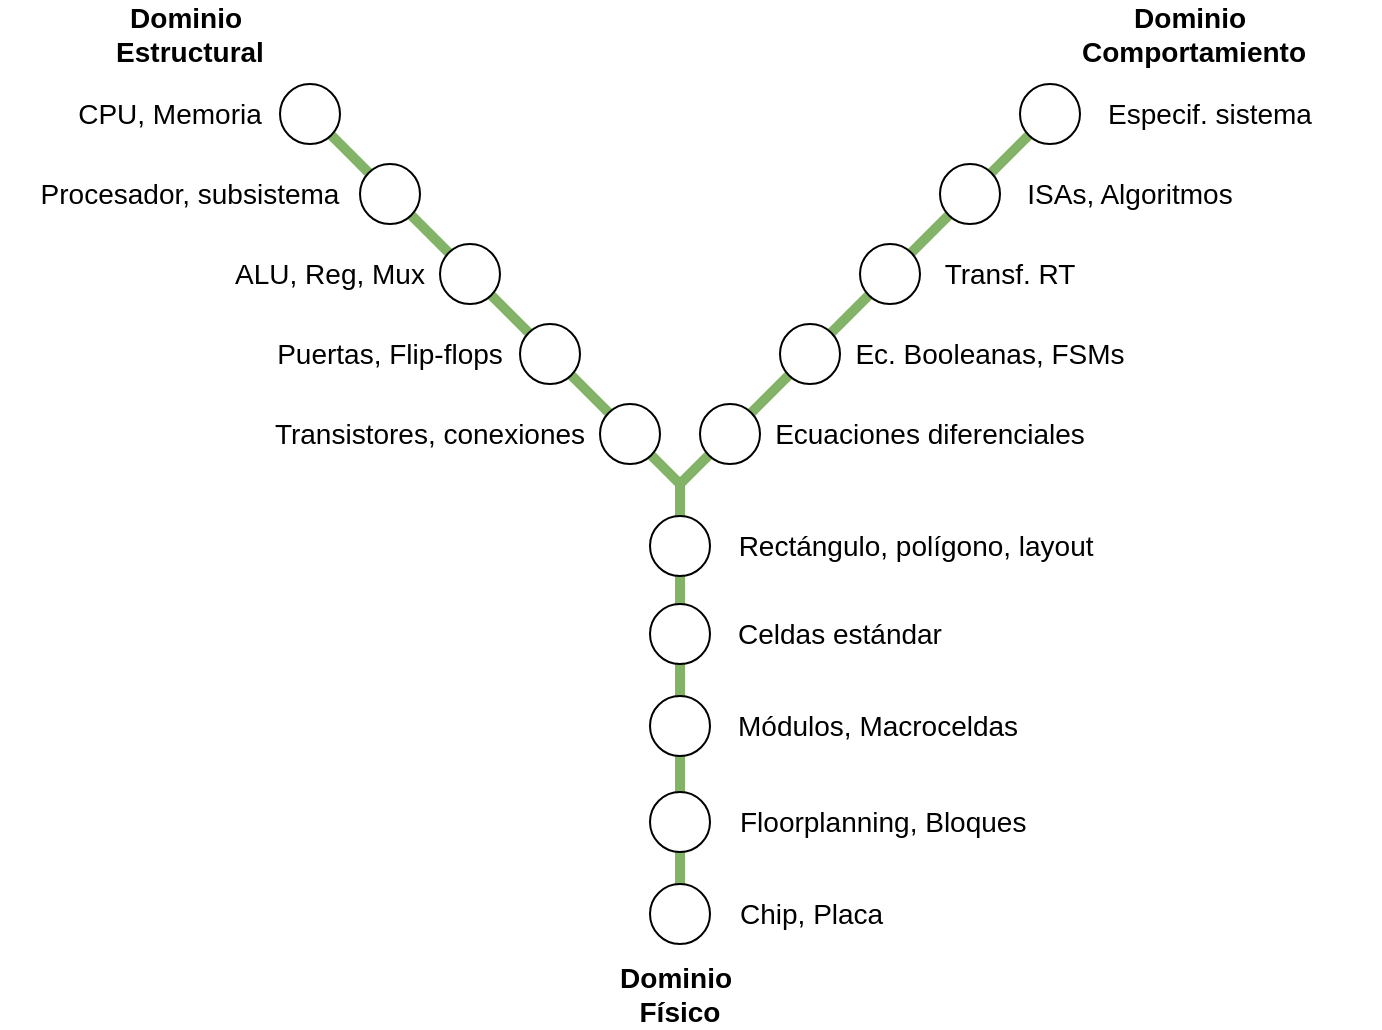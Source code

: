 <mxfile version="15.3.5" type="device"><diagram id="zPUGsXSdhFLoyrAWqTQ_" name="Page-1"><mxGraphModel dx="868" dy="486" grid="1" gridSize="10" guides="1" tooltips="1" connect="1" arrows="1" fold="1" page="1" pageScale="1" pageWidth="850" pageHeight="1100" math="0" shadow="0"><root><mxCell id="0"/><mxCell id="1" parent="0"/><mxCell id="7jA7dr61VbNITCyJibbU-29" value="" style="endArrow=none;html=1;fontSize=14;startSize=14;endSize=14;sourcePerimeterSpacing=8;targetPerimeterSpacing=8;strokeWidth=5;exitX=0.5;exitY=1;exitDx=0;exitDy=0;fillColor=#d5e8d4;strokeColor=#82b366;" edge="1" parent="1" source="7jA7dr61VbNITCyJibbU-19"><mxGeometry width="50" height="50" relative="1" as="geometry"><mxPoint x="450" y="320" as="sourcePoint"/><mxPoint x="360" y="250" as="targetPoint"/></mxGeometry></mxCell><mxCell id="7jA7dr61VbNITCyJibbU-12" value="Dominio&amp;nbsp;&lt;br style=&quot;font-size: 14px;&quot;&gt;Estructural" style="text;html=1;strokeColor=none;fillColor=none;align=center;verticalAlign=middle;whiteSpace=wrap;rounded=0;hachureGap=4;pointerEvents=0;fontSize=14;fontStyle=1" vertex="1" parent="1"><mxGeometry x="70" y="10" width="90" height="30" as="geometry"/></mxCell><mxCell id="7jA7dr61VbNITCyJibbU-14" value="Dominio&amp;nbsp;&lt;br style=&quot;font-size: 14px&quot;&gt;Comportamiento" style="text;html=1;strokeColor=none;fillColor=none;align=center;verticalAlign=middle;whiteSpace=wrap;rounded=0;hachureGap=4;pointerEvents=0;fontSize=14;fontStyle=1" vertex="1" parent="1"><mxGeometry x="557" y="10" width="120" height="30" as="geometry"/></mxCell><mxCell id="7jA7dr61VbNITCyJibbU-15" value="" style="ellipse;whiteSpace=wrap;html=1;aspect=fixed;hachureGap=4;pointerEvents=0;" vertex="1" parent="1"><mxGeometry x="345" y="266" width="30" height="30" as="geometry"/></mxCell><mxCell id="7jA7dr61VbNITCyJibbU-16" value="" style="ellipse;whiteSpace=wrap;html=1;aspect=fixed;hachureGap=4;pointerEvents=0;" vertex="1" parent="1"><mxGeometry x="345" y="310" width="30" height="30" as="geometry"/></mxCell><mxCell id="7jA7dr61VbNITCyJibbU-17" value="" style="ellipse;whiteSpace=wrap;html=1;aspect=fixed;hachureGap=4;pointerEvents=0;" vertex="1" parent="1"><mxGeometry x="345" y="356" width="30" height="30" as="geometry"/></mxCell><mxCell id="7jA7dr61VbNITCyJibbU-18" value="" style="ellipse;whiteSpace=wrap;html=1;aspect=fixed;hachureGap=4;pointerEvents=0;" vertex="1" parent="1"><mxGeometry x="345" y="404" width="30" height="30" as="geometry"/></mxCell><mxCell id="7jA7dr61VbNITCyJibbU-19" value="" style="ellipse;whiteSpace=wrap;html=1;aspect=fixed;hachureGap=4;pointerEvents=0;" vertex="1" parent="1"><mxGeometry x="345" y="450" width="30" height="30" as="geometry"/></mxCell><mxCell id="7jA7dr61VbNITCyJibbU-27" value="" style="endArrow=none;html=1;fontSize=14;startSize=14;endSize=14;sourcePerimeterSpacing=8;targetPerimeterSpacing=8;strokeWidth=5;fillColor=#d5e8d4;strokeColor=#82b366;" edge="1" parent="1"><mxGeometry width="50" height="50" relative="1" as="geometry"><mxPoint x="360" y="250" as="sourcePoint"/><mxPoint x="550" y="60" as="targetPoint"/></mxGeometry></mxCell><mxCell id="7jA7dr61VbNITCyJibbU-6" value="" style="ellipse;whiteSpace=wrap;html=1;aspect=fixed;hachureGap=4;pointerEvents=0;" vertex="1" parent="1"><mxGeometry x="530" y="50" width="30" height="30" as="geometry"/></mxCell><mxCell id="7jA7dr61VbNITCyJibbU-7" value="" style="ellipse;whiteSpace=wrap;html=1;aspect=fixed;hachureGap=4;pointerEvents=0;" vertex="1" parent="1"><mxGeometry x="490" y="90" width="30" height="30" as="geometry"/></mxCell><mxCell id="7jA7dr61VbNITCyJibbU-8" value="" style="ellipse;whiteSpace=wrap;html=1;aspect=fixed;hachureGap=4;pointerEvents=0;" vertex="1" parent="1"><mxGeometry x="450" y="130" width="30" height="30" as="geometry"/></mxCell><mxCell id="7jA7dr61VbNITCyJibbU-9" value="" style="ellipse;whiteSpace=wrap;html=1;aspect=fixed;hachureGap=4;pointerEvents=0;" vertex="1" parent="1"><mxGeometry x="410" y="170" width="30" height="30" as="geometry"/></mxCell><mxCell id="7jA7dr61VbNITCyJibbU-10" value="" style="ellipse;whiteSpace=wrap;html=1;aspect=fixed;hachureGap=4;pointerEvents=0;" vertex="1" parent="1"><mxGeometry x="370" y="210" width="30" height="30" as="geometry"/></mxCell><mxCell id="7jA7dr61VbNITCyJibbU-28" value="" style="endArrow=none;html=1;fontSize=14;startSize=14;endSize=14;sourcePerimeterSpacing=8;targetPerimeterSpacing=8;strokeWidth=5;fillColor=#d5e8d4;strokeColor=#82b366;exitX=0;exitY=0;exitDx=0;exitDy=0;" edge="1" parent="1" source="7jA7dr61VbNITCyJibbU-1"><mxGeometry width="50" height="50" relative="1" as="geometry"><mxPoint x="160" y="224" as="sourcePoint"/><mxPoint x="360" y="250" as="targetPoint"/></mxGeometry></mxCell><mxCell id="7jA7dr61VbNITCyJibbU-1" value="" style="ellipse;whiteSpace=wrap;html=1;aspect=fixed;hachureGap=4;pointerEvents=0;" vertex="1" parent="1"><mxGeometry x="160" y="50" width="30" height="30" as="geometry"/></mxCell><mxCell id="7jA7dr61VbNITCyJibbU-2" value="" style="ellipse;whiteSpace=wrap;html=1;aspect=fixed;hachureGap=4;pointerEvents=0;" vertex="1" parent="1"><mxGeometry x="200" y="90" width="30" height="30" as="geometry"/></mxCell><mxCell id="7jA7dr61VbNITCyJibbU-3" value="" style="ellipse;whiteSpace=wrap;html=1;aspect=fixed;hachureGap=4;pointerEvents=0;" vertex="1" parent="1"><mxGeometry x="240" y="130" width="30" height="30" as="geometry"/></mxCell><mxCell id="7jA7dr61VbNITCyJibbU-4" value="" style="ellipse;whiteSpace=wrap;html=1;aspect=fixed;hachureGap=4;pointerEvents=0;" vertex="1" parent="1"><mxGeometry x="280" y="170" width="30" height="30" as="geometry"/></mxCell><mxCell id="7jA7dr61VbNITCyJibbU-5" value="" style="ellipse;whiteSpace=wrap;html=1;aspect=fixed;hachureGap=4;pointerEvents=0;" vertex="1" parent="1"><mxGeometry x="320" y="210" width="30" height="30" as="geometry"/></mxCell><mxCell id="7jA7dr61VbNITCyJibbU-30" value="Especif. sistema" style="text;html=1;strokeColor=none;fillColor=none;align=center;verticalAlign=middle;whiteSpace=wrap;rounded=0;hachureGap=4;pointerEvents=0;fontSize=14;" vertex="1" parent="1"><mxGeometry x="540" y="55" width="170" height="20" as="geometry"/></mxCell><mxCell id="7jA7dr61VbNITCyJibbU-31" value="ISAs, Algoritmos" style="text;html=1;strokeColor=none;fillColor=none;align=center;verticalAlign=middle;whiteSpace=wrap;rounded=0;hachureGap=4;pointerEvents=0;fontSize=14;" vertex="1" parent="1"><mxGeometry x="500" y="95" width="170" height="20" as="geometry"/></mxCell><mxCell id="7jA7dr61VbNITCyJibbU-32" value="Ec. Booleanas, FSMs" style="text;html=1;strokeColor=none;fillColor=none;align=center;verticalAlign=middle;whiteSpace=wrap;rounded=0;hachureGap=4;pointerEvents=0;fontSize=14;" vertex="1" parent="1"><mxGeometry x="430" y="175" width="170" height="20" as="geometry"/></mxCell><mxCell id="7jA7dr61VbNITCyJibbU-33" value="Transf. RT" style="text;html=1;strokeColor=none;fillColor=none;align=center;verticalAlign=middle;whiteSpace=wrap;rounded=0;hachureGap=4;pointerEvents=0;fontSize=14;" vertex="1" parent="1"><mxGeometry x="440" y="135" width="170" height="20" as="geometry"/></mxCell><mxCell id="7jA7dr61VbNITCyJibbU-35" value="Dominio&amp;nbsp;&lt;br style=&quot;font-size: 14px&quot;&gt;Físico" style="text;html=1;strokeColor=none;fillColor=none;align=center;verticalAlign=middle;whiteSpace=wrap;rounded=0;hachureGap=4;pointerEvents=0;fontSize=14;fontStyle=1" vertex="1" parent="1"><mxGeometry x="300" y="490" width="120" height="30" as="geometry"/></mxCell><mxCell id="7jA7dr61VbNITCyJibbU-36" value="Ecuaciones diferenciales" style="text;html=1;strokeColor=none;fillColor=none;align=center;verticalAlign=middle;whiteSpace=wrap;rounded=0;hachureGap=4;pointerEvents=0;fontSize=14;" vertex="1" parent="1"><mxGeometry x="400" y="215" width="170" height="20" as="geometry"/></mxCell><mxCell id="7jA7dr61VbNITCyJibbU-37" value="CPU, Memoria" style="text;html=1;strokeColor=none;fillColor=none;align=center;verticalAlign=middle;whiteSpace=wrap;rounded=0;hachureGap=4;pointerEvents=0;fontSize=14;" vertex="1" parent="1"><mxGeometry x="20" y="55" width="170" height="20" as="geometry"/></mxCell><mxCell id="7jA7dr61VbNITCyJibbU-38" value="Procesador, subsistema" style="text;html=1;strokeColor=none;fillColor=none;align=center;verticalAlign=middle;whiteSpace=wrap;rounded=0;hachureGap=4;pointerEvents=0;fontSize=14;" vertex="1" parent="1"><mxGeometry x="30" y="95" width="170" height="20" as="geometry"/></mxCell><mxCell id="7jA7dr61VbNITCyJibbU-39" value="ALU, Reg, Mux" style="text;html=1;strokeColor=none;fillColor=none;align=center;verticalAlign=middle;whiteSpace=wrap;rounded=0;hachureGap=4;pointerEvents=0;fontSize=14;" vertex="1" parent="1"><mxGeometry x="120" y="135" width="130" height="20" as="geometry"/></mxCell><mxCell id="7jA7dr61VbNITCyJibbU-40" value="Puertas, Flip-flops" style="text;html=1;strokeColor=none;fillColor=none;align=center;verticalAlign=middle;whiteSpace=wrap;rounded=0;hachureGap=4;pointerEvents=0;fontSize=14;" vertex="1" parent="1"><mxGeometry x="130" y="175" width="170" height="20" as="geometry"/></mxCell><mxCell id="7jA7dr61VbNITCyJibbU-41" value="Transistores, conexiones" style="text;html=1;strokeColor=none;fillColor=none;align=center;verticalAlign=middle;whiteSpace=wrap;rounded=0;hachureGap=4;pointerEvents=0;fontSize=14;" vertex="1" parent="1"><mxGeometry x="150" y="215" width="170" height="20" as="geometry"/></mxCell><mxCell id="7jA7dr61VbNITCyJibbU-42" value="&lt;div&gt;Rectángulo, polígono, layout&amp;nbsp;&lt;/div&gt;" style="text;html=1;strokeColor=none;fillColor=none;align=center;verticalAlign=middle;whiteSpace=wrap;rounded=0;hachureGap=4;pointerEvents=0;fontSize=14;" vertex="1" parent="1"><mxGeometry x="380" y="271" width="200" height="20" as="geometry"/></mxCell><mxCell id="7jA7dr61VbNITCyJibbU-43" value="Celdas estándar" style="text;whiteSpace=wrap;html=1;fontSize=14;align=center;" vertex="1" parent="1"><mxGeometry x="375" y="310" width="130" height="30" as="geometry"/></mxCell><mxCell id="7jA7dr61VbNITCyJibbU-44" value="Módulos, Macroceldas" style="text;whiteSpace=wrap;html=1;fontSize=14;" vertex="1" parent="1"><mxGeometry x="387" y="356" width="170" height="30" as="geometry"/></mxCell><mxCell id="7jA7dr61VbNITCyJibbU-45" value="Floorplanning, Bloques" style="text;whiteSpace=wrap;html=1;fontSize=14;" vertex="1" parent="1"><mxGeometry x="388" y="404" width="160" height="30" as="geometry"/></mxCell><mxCell id="7jA7dr61VbNITCyJibbU-46" value="Chip, Placa" style="text;whiteSpace=wrap;html=1;fontSize=14;" vertex="1" parent="1"><mxGeometry x="388" y="450" width="100" height="30" as="geometry"/></mxCell></root></mxGraphModel></diagram></mxfile>